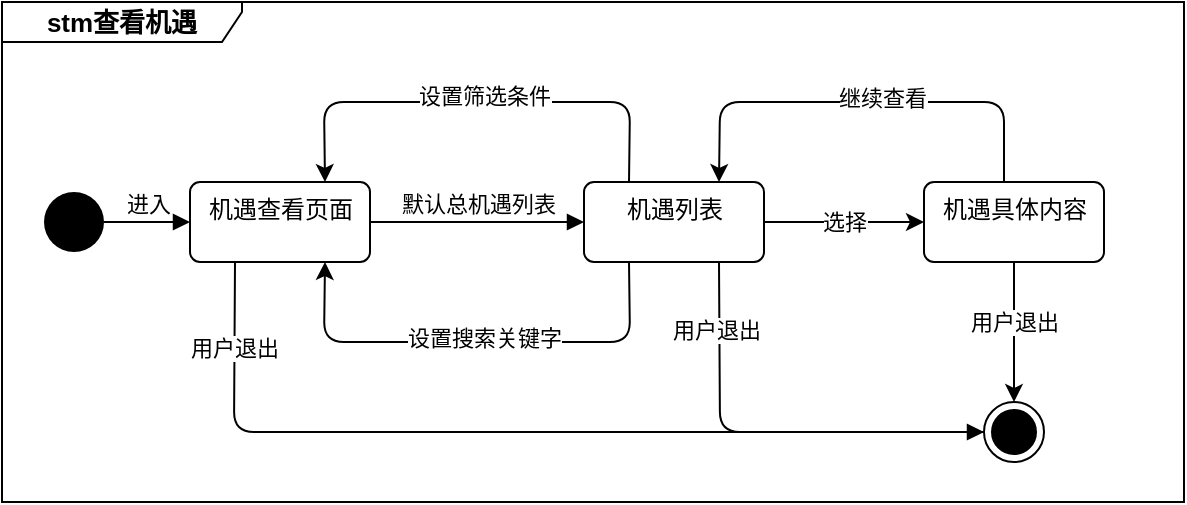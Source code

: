 <mxfile version="13.9.8" type="device"><diagram id="NRDEWvQrjugPu43pzdgS" name="Page-1"><mxGraphModel dx="1264" dy="584" grid="1" gridSize="10" guides="1" tooltips="1" connect="1" arrows="1" fold="1" page="1" pageScale="1" pageWidth="827" pageHeight="1169" math="0" shadow="0"><root><mxCell id="0"/><mxCell id="1" parent="0"/><mxCell id="7Nx-FUL6gRebOt7qwEz4-2" value="&lt;font style=&quot;font-weight: bold ; font-size: 13px&quot;&gt;stm查看机遇&lt;/font&gt;" style="shape=umlFrame;whiteSpace=wrap;html=1;width=120;height=20;" parent="1" vertex="1"><mxGeometry x="39" y="230" width="591" height="250" as="geometry"/></mxCell><mxCell id="pFqb7HuW6MWhhOkhgr7F-1" value="" style="ellipse;fillColor=#000000;strokeColor=none;" parent="1" vertex="1"><mxGeometry x="60" y="325" width="30" height="30" as="geometry"/></mxCell><mxCell id="pFqb7HuW6MWhhOkhgr7F-2" value="机遇查看页面" style="html=1;align=center;verticalAlign=top;rounded=1;absoluteArcSize=1;arcSize=10;dashed=0;" parent="1" vertex="1"><mxGeometry x="133" y="320" width="90" height="40" as="geometry"/></mxCell><mxCell id="pFqb7HuW6MWhhOkhgr7F-3" value="机遇具体内容" style="html=1;align=center;verticalAlign=top;rounded=1;absoluteArcSize=1;arcSize=10;dashed=0;" parent="1" vertex="1"><mxGeometry x="500" y="320" width="90" height="40" as="geometry"/></mxCell><mxCell id="pFqb7HuW6MWhhOkhgr7F-4" value="" style="ellipse;html=1;shape=endState;fillColor=#000000;strokeColor=#000000;" parent="1" vertex="1"><mxGeometry x="530" y="430" width="30" height="30" as="geometry"/></mxCell><mxCell id="pFqb7HuW6MWhhOkhgr7F-8" value="默认总机遇列表" style="html=1;verticalAlign=bottom;endArrow=block;exitX=1;exitY=0.5;exitDx=0;exitDy=0;entryX=0;entryY=0.5;entryDx=0;entryDy=0;" parent="1" source="pFqb7HuW6MWhhOkhgr7F-2" target="Y0v6gjQahwyTiGvujHRo-1" edge="1"><mxGeometry width="80" relative="1" as="geometry"><mxPoint x="263" y="340" as="sourcePoint"/><mxPoint x="303" y="340" as="targetPoint"/></mxGeometry></mxCell><mxCell id="pFqb7HuW6MWhhOkhgr7F-10" value="进入" style="html=1;verticalAlign=bottom;endArrow=block;exitX=1;exitY=0.5;exitDx=0;exitDy=0;entryX=0;entryY=0.5;entryDx=0;entryDy=0;" parent="1" source="pFqb7HuW6MWhhOkhgr7F-1" target="pFqb7HuW6MWhhOkhgr7F-2" edge="1"><mxGeometry width="80" relative="1" as="geometry"><mxPoint x="130" y="430" as="sourcePoint"/><mxPoint x="210" y="430" as="targetPoint"/></mxGeometry></mxCell><mxCell id="pFqb7HuW6MWhhOkhgr7F-19" value="用户退出" style="html=1;verticalAlign=bottom;endArrow=block;exitX=0.25;exitY=1;exitDx=0;exitDy=0;entryX=0;entryY=0.5;entryDx=0;entryDy=0;" parent="1" source="pFqb7HuW6MWhhOkhgr7F-2" target="pFqb7HuW6MWhhOkhgr7F-4" edge="1"><mxGeometry x="-0.775" width="80" relative="1" as="geometry"><mxPoint x="203" y="450" as="sourcePoint"/><mxPoint x="463" y="430" as="targetPoint"/><Array as="points"><mxPoint x="155" y="445"/></Array><mxPoint as="offset"/></mxGeometry></mxCell><mxCell id="Y0v6gjQahwyTiGvujHRo-3" value="选择" style="edgeStyle=orthogonalEdgeStyle;rounded=0;orthogonalLoop=1;jettySize=auto;html=1;exitX=1;exitY=0.5;exitDx=0;exitDy=0;entryX=0;entryY=0.5;entryDx=0;entryDy=0;" parent="1" source="Y0v6gjQahwyTiGvujHRo-1" target="pFqb7HuW6MWhhOkhgr7F-3" edge="1"><mxGeometry relative="1" as="geometry"/></mxCell><mxCell id="Y0v6gjQahwyTiGvujHRo-8" style="edgeStyle=none;orthogonalLoop=1;jettySize=auto;html=1;exitX=0.75;exitY=1;exitDx=0;exitDy=0;endArrow=none;entryX=0;entryY=0.5;entryDx=0;entryDy=0;" parent="1" source="Y0v6gjQahwyTiGvujHRo-1" target="pFqb7HuW6MWhhOkhgr7F-4" edge="1"><mxGeometry relative="1" as="geometry"><mxPoint x="378" y="480" as="targetPoint"/><Array as="points"><mxPoint x="398" y="445"/></Array></mxGeometry></mxCell><mxCell id="Y0v6gjQahwyTiGvujHRo-10" value="用户退出" style="edgeLabel;html=1;align=center;verticalAlign=middle;resizable=0;points=[];" parent="Y0v6gjQahwyTiGvujHRo-8" vertex="1" connectable="0"><mxGeometry x="-0.689" y="-2" relative="1" as="geometry"><mxPoint as="offset"/></mxGeometry></mxCell><mxCell id="Y0v6gjQahwyTiGvujHRo-1" value="机遇列表" style="html=1;align=center;verticalAlign=top;rounded=1;absoluteArcSize=1;arcSize=10;dashed=0;" parent="1" vertex="1"><mxGeometry x="330" y="320" width="90" height="40" as="geometry"/></mxCell><mxCell id="Y0v6gjQahwyTiGvujHRo-13" value="" style="endArrow=classic;html=1;exitX=0.25;exitY=0;exitDx=0;exitDy=0;entryX=0.75;entryY=0;entryDx=0;entryDy=0;" parent="1" source="Y0v6gjQahwyTiGvujHRo-1" target="pFqb7HuW6MWhhOkhgr7F-2" edge="1"><mxGeometry width="50" height="50" relative="1" as="geometry"><mxPoint x="360" y="300" as="sourcePoint"/><mxPoint x="410" y="250" as="targetPoint"/><Array as="points"><mxPoint x="353" y="280"/><mxPoint x="200" y="280"/></Array></mxGeometry></mxCell><mxCell id="Y0v6gjQahwyTiGvujHRo-14" value="设置筛选条件" style="edgeLabel;html=1;align=center;verticalAlign=middle;resizable=0;points=[];" parent="Y0v6gjQahwyTiGvujHRo-13" vertex="1" connectable="0"><mxGeometry x="-0.091" y="-3" relative="1" as="geometry"><mxPoint x="-7.12" as="offset"/></mxGeometry></mxCell><mxCell id="Y0v6gjQahwyTiGvujHRo-15" value="" style="endArrow=classic;html=1;exitX=0.25;exitY=1;exitDx=0;exitDy=0;entryX=0.75;entryY=1;entryDx=0;entryDy=0;" parent="1" source="Y0v6gjQahwyTiGvujHRo-1" target="pFqb7HuW6MWhhOkhgr7F-2" edge="1"><mxGeometry width="50" height="50" relative="1" as="geometry"><mxPoint x="260" y="460" as="sourcePoint"/><mxPoint x="310" y="410" as="targetPoint"/><Array as="points"><mxPoint x="353" y="400"/><mxPoint x="200" y="400"/></Array></mxGeometry></mxCell><mxCell id="Y0v6gjQahwyTiGvujHRo-16" value="设置搜索关键字" style="edgeLabel;html=1;align=center;verticalAlign=middle;resizable=0;points=[];" parent="Y0v6gjQahwyTiGvujHRo-15" vertex="1" connectable="0"><mxGeometry x="-0.111" y="-2" relative="1" as="geometry"><mxPoint x="-9.47" as="offset"/></mxGeometry></mxCell><mxCell id="Y0v6gjQahwyTiGvujHRo-18" value="" style="endArrow=classic;html=1;exitX=0.5;exitY=1;exitDx=0;exitDy=0;entryX=0.5;entryY=0;entryDx=0;entryDy=0;" parent="1" source="pFqb7HuW6MWhhOkhgr7F-3" target="pFqb7HuW6MWhhOkhgr7F-4" edge="1"><mxGeometry width="50" height="50" relative="1" as="geometry"><mxPoint x="410" y="620" as="sourcePoint"/><mxPoint x="460" y="570" as="targetPoint"/></mxGeometry></mxCell><mxCell id="Y0v6gjQahwyTiGvujHRo-19" value="用户退出" style="edgeLabel;html=1;align=center;verticalAlign=middle;resizable=0;points=[];" parent="Y0v6gjQahwyTiGvujHRo-18" vertex="1" connectable="0"><mxGeometry x="-0.393" y="-2" relative="1" as="geometry"><mxPoint x="2" y="8.82" as="offset"/></mxGeometry></mxCell><mxCell id="Y0v6gjQahwyTiGvujHRo-20" value="" style="endArrow=classic;html=1;entryX=0.75;entryY=0;entryDx=0;entryDy=0;" parent="1" target="Y0v6gjQahwyTiGvujHRo-1" edge="1"><mxGeometry width="50" height="50" relative="1" as="geometry"><mxPoint x="540" y="320" as="sourcePoint"/><mxPoint x="630" y="230" as="targetPoint"/><Array as="points"><mxPoint x="540" y="280"/><mxPoint x="398" y="280"/></Array></mxGeometry></mxCell><mxCell id="Y0v6gjQahwyTiGvujHRo-21" value="继续查看" style="edgeLabel;html=1;align=center;verticalAlign=middle;resizable=0;points=[];" parent="Y0v6gjQahwyTiGvujHRo-20" vertex="1" connectable="0"><mxGeometry x="-0.101" y="-2" relative="1" as="geometry"><mxPoint x="-1" as="offset"/></mxGeometry></mxCell></root></mxGraphModel></diagram></mxfile>